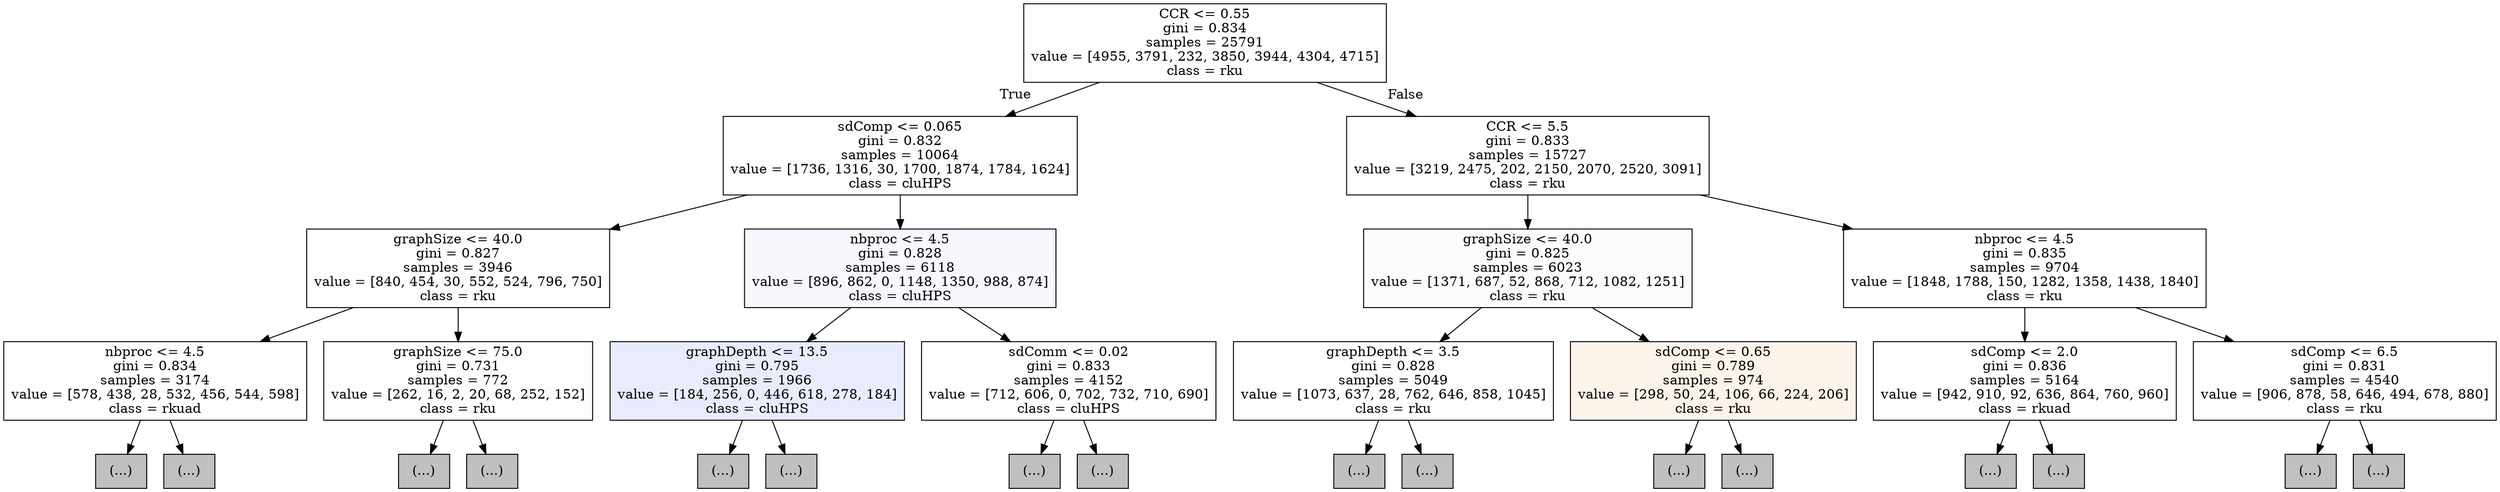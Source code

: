 digraph Tree {
node [shape=box, style="filled", color="black"] ;
0 [label="CCR <= 0.55\ngini = 0.834\nsamples = 25791\nvalue = [4955, 3791, 232, 3850, 3944, 4304, 4715]\nclass = rku", fillcolor="#fffefd"] ;
1 [label="sdComp <= 0.065\ngini = 0.832\nsamples = 10064\nvalue = [1736, 1316, 30, 1700, 1874, 1784, 1624]\nclass = cluHPS", fillcolor="#fdfdff"] ;
0 -> 1 [labeldistance=2.5, labelangle=45, headlabel="True"] ;
2 [label="graphSize <= 40.0\ngini = 0.827\nsamples = 3946\nvalue = [840, 454, 30, 552, 524, 796, 750]\nclass = rku", fillcolor="#fffdfc"] ;
1 -> 2 ;
3 [label="nbproc <= 4.5\ngini = 0.834\nsamples = 3174\nvalue = [578, 438, 28, 532, 456, 544, 598]\nclass = rkuad", fillcolor="#fffdfe"] ;
2 -> 3 ;
4 [label="(...)", fillcolor="#C0C0C0"] ;
3 -> 4 ;
51 [label="(...)", fillcolor="#C0C0C0"] ;
3 -> 51 ;
96 [label="graphSize <= 75.0\ngini = 0.731\nsamples = 772\nvalue = [262, 16, 2, 20, 68, 252, 152]\nclass = rku", fillcolor="#fffdfb"] ;
2 -> 96 ;
97 [label="(...)", fillcolor="#C0C0C0"] ;
96 -> 97 ;
138 [label="(...)", fillcolor="#C0C0C0"] ;
96 -> 138 ;
181 [label="nbproc <= 4.5\ngini = 0.828\nsamples = 6118\nvalue = [896, 862, 0, 1148, 1350, 988, 874]\nclass = cluHPS", fillcolor="#f7f8fe"] ;
1 -> 181 ;
182 [label="graphDepth <= 13.5\ngini = 0.795\nsamples = 1966\nvalue = [184, 256, 0, 446, 618, 278, 184]\nclass = cluHPS", fillcolor="#e9ecfc"] ;
181 -> 182 ;
183 [label="(...)", fillcolor="#C0C0C0"] ;
182 -> 183 ;
212 [label="(...)", fillcolor="#C0C0C0"] ;
182 -> 212 ;
227 [label="sdComm <= 0.02\ngini = 0.833\nsamples = 4152\nvalue = [712, 606, 0, 702, 732, 710, 690]\nclass = cluHPS", fillcolor="#fefeff"] ;
181 -> 227 ;
228 [label="(...)", fillcolor="#C0C0C0"] ;
227 -> 228 ;
243 [label="(...)", fillcolor="#C0C0C0"] ;
227 -> 243 ;
272 [label="CCR <= 5.5\ngini = 0.833\nsamples = 15727\nvalue = [3219, 2475, 202, 2150, 2070, 2520, 3091]\nclass = rku", fillcolor="#fffefd"] ;
0 -> 272 [labeldistance=2.5, labelangle=-45, headlabel="False"] ;
273 [label="graphSize <= 40.0\ngini = 0.825\nsamples = 6023\nvalue = [1371, 687, 52, 868, 712, 1082, 1251]\nclass = rku", fillcolor="#fefcfa"] ;
272 -> 273 ;
274 [label="graphDepth <= 3.5\ngini = 0.828\nsamples = 5049\nvalue = [1073, 637, 28, 762, 646, 858, 1045]\nclass = rku", fillcolor="#fffefe"] ;
273 -> 274 ;
275 [label="(...)", fillcolor="#C0C0C0"] ;
274 -> 275 ;
310 [label="(...)", fillcolor="#C0C0C0"] ;
274 -> 310 ;
417 [label="sdComp <= 0.65\ngini = 0.789\nsamples = 974\nvalue = [298, 50, 24, 106, 66, 224, 206]\nclass = rku", fillcolor="#fcf3eb"] ;
273 -> 417 ;
418 [label="(...)", fillcolor="#C0C0C0"] ;
417 -> 418 ;
507 [label="(...)", fillcolor="#C0C0C0"] ;
417 -> 507 ;
548 [label="nbproc <= 4.5\ngini = 0.835\nsamples = 9704\nvalue = [1848, 1788, 150, 1282, 1358, 1438, 1840]\nclass = rku", fillcolor="#ffffff"] ;
272 -> 548 ;
549 [label="sdComp <= 2.0\ngini = 0.836\nsamples = 5164\nvalue = [942, 910, 92, 636, 864, 760, 960]\nclass = rkuad", fillcolor="#fffefe"] ;
548 -> 549 ;
550 [label="(...)", fillcolor="#C0C0C0"] ;
549 -> 550 ;
597 [label="(...)", fillcolor="#C0C0C0"] ;
549 -> 597 ;
692 [label="sdComp <= 6.5\ngini = 0.831\nsamples = 4540\nvalue = [906, 878, 58, 646, 494, 678, 880]\nclass = rku", fillcolor="#fffefe"] ;
548 -> 692 ;
693 [label="(...)", fillcolor="#C0C0C0"] ;
692 -> 693 ;
786 [label="(...)", fillcolor="#C0C0C0"] ;
692 -> 786 ;
}